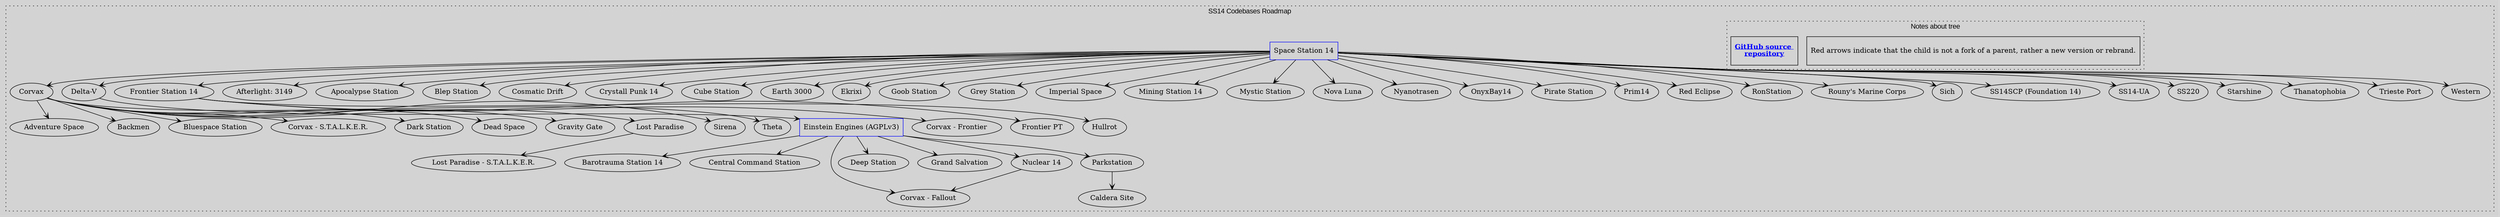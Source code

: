 digraph G {
	/// Attributes ///
	color    = "black"
	fontname = "Arial"
	fontsize = 14
	ratio    = "auto" //size = "30, 30"
	rankdir  = "LB"
	bgcolor  = lightgray
	//splines  = false

	graph [
		compound = true
	]
	edge [
		arrowhead = vee,
		arrowtail = vee,
		splines = curved
	]

	//
	subgraph "cluster Map"
	{
		//
		subgraph "cluster_note"
		{
			/// Attributes ///
			label    = "Notes about tree"
			style    = "dotted"
			rankdir  = "LB"
			compound = false
			rank     = same
			//pos      = "10,10!"

			node [
				shape    = rectangle,
				fontsize = 14,
				//width    = 3.5
				//height   = .08
				minlen = 1
			]
			edge [
				constraint = false
			]

			/// Nodes ///
			note1 [
				label  = "Red arrows indicate that the child is not a fork of a parent, rather a new version or rebrand.\l",
				width  = 4.5,
				height = .8
			]
			note2 [
				shape    = record,
				fontcolor = "blue"
				decorate=true
				label  = <<b><u>GitHub source <br/>repository</u></b>>,
				URL    = "https://github.com/Noliuss/SS14-Codebases",
				width  = 1.4,
				height = .8
			]
			//dummy_helper1 [style = "invis", width = 3]

			/// Edges ///
			//note1 -> note2 [style = "invis", constraint = false, dir = left] //, taillabel = "tail", lhead=cluster_0, constraint=false]
			//node [shape=record, height=.08, fontsize=11, width=3.5]
			//note1 -> dummy_helper1 [style = "invis"] //, taillabel = "tail", lhead=cluster_0, constraint=false]

		}

		/// Attributes ///
		label    = "SS14 Codebases Roadmap"
		labelloc = "top"
		style    = "dotted"
		//rankdir = "TB"
		//edge [constraint = true]

		/// Nodes ///
		"Space Station 14" [shape = rectangle, color = blue] // added by: noliuss
		"Einstein Engines (AGPLv3)" [shape = rectangle, color = blue] // added by: noliuss

		/// Edges ///
		// Use [color = red] to make arrow red
		"Corvax"                     -> "Adventure Space"                // added by: noliuss
		"Corvax"                     -> "Backmen"                        // added by: noliuss
		"Corvax"                     -> "Bluespace Station"              // added by: noliuss
		"Corvax"                     -> "Corvax - S.T.A.L.K.E.R."        // added by: noliuss
		"Corvax"                     -> "Dark Station"                   // added by: noliuss
		"Corvax"                     -> "Dead Space"                     // added by: noliuss
		"Corvax"                     -> "Gravity Gate"                   // added by: noliuss
		"Corvax"                     -> "Lost Paradise"                  // added by: noliuss
		"Corvax"                     -> "Sirena"                         // added by: noliuss
		"Corvax"                     -> "Theta"                          // added by: noliuss

		"Delta-V"                    -> "Einstein Engines (AGPLv3)"      // added by: noliuss

		"Einstein Engines (AGPLv3)"  -> "Barotrauma Station 14"          // added by: noliuss
		"Einstein Engines (AGPLv3)"  -> "Central Command Station"        // added by: noliuss
		"Einstein Engines (AGPLv3)"  -> "Corvax - Fallout"               // added by: noliuss
		"Einstein Engines (AGPLv3)"  -> "Deep Station"                   // added by: noliuss
		"Einstein Engines (AGPLv3)"  -> "Grand Salvation"                // added by: noliuss
		"Einstein Engines (AGPLv3)"  -> "Nuclear 14"                     // added by: noliuss
		"Einstein Engines (AGPLv3)"  -> "Parkstation"                    // added by: noliuss

		"Frontier Station 14"        -> "Corvax - Frontier"              // added by: noliuss
		"Frontier Station 14"        -> "Frontier PT"                    // added by: noliuss
		"Frontier Station 14"        -> "Hullrot"                        // added by: noliuss

		"Lost Paradise"              -> "Lost Paradise - S.T.A.L.K.E.R." // added by: noliuss

		"Nuclear 14"                 -> "Corvax - Fallout"               // added by: noliuss

		"Parkstation"                -> "Caldera Site"                   // added by: noliuss

		"Space Station 14"           -> "Afterlight: 3149"               // added by: noliuss
		"Space Station 14"           -> "Apocalypse Station"             // added by: noliuss
		"Space Station 14"           -> "Blep Station"                   // added by: noliuss
		"Space Station 14"           -> "Cosmatic Drift"                 // added by: noliuss
		"Space Station 14"           -> "Corvax"                         // added by: noliuss
		"Space Station 14"           -> "Crystall Punk 14"               // added by: noliuss
		"Space Station 14"           -> "Cube Station"                   // added by: noliuss
		"Space Station 14"           -> "Delta-V"                        // added by: noliuss
		"Space Station 14"           -> "Earth 3000"                     // added by: noliuss
		"Space Station 14"           -> "Ekrixi"                         // added by: noliuss
		"Space Station 14"           -> "Frontier Station 14"            // added by: noliuss
		"Space Station 14"           -> "Goob Station"                   // added by: noliuss
		"Space Station 14"           -> "Grey Station"                   // added by: noliuss
		"Space Station 14"           -> "Imperial Space"                 // added by: noliuss
		"Space Station 14"           -> "Mining Station 14"              // added by: noliuss
		"Space Station 14"           -> "Mystic Station"                 // added by: noliuss
		"Space Station 14"           -> "Nova Luna"                      // added by: noliuss
		"Space Station 14"           -> "Nyanotrasen"                    // added by: noliuss
		"Space Station 14"           -> "OnyxBay14"                      // added by: noliuss
		"Space Station 14"           -> "Pirate Station"                 // added by: noliuss
		"Space Station 14"           -> "Prim14"                         // added by: noliuss
		"Space Station 14"           -> "Red Eclipse"                    // added by: noliuss
		"Space Station 14"           -> "RonStation"                     // added by: noliuss
		"Space Station 14"           -> "Rouny's Marine Corps"           // added by: noliuss
		"Space Station 14"           -> "Sich"                           // added by: noliuss
		"Space Station 14"           -> "SS14SCP (Foundation 14)"        // added by: noliuss
		"Space Station 14"           -> "SS14-UA"                        // added by: noliuss
		"Space Station 14"           -> "SS220"                          // added by: noliuss
		"Space Station 14"           -> "Starshine"                      // added by: noliuss
		"Space Station 14"           -> "Thanatophobia"                  // added by: noliuss
		"Space Station 14"           -> "Trieste Port"                   // added by: noliuss
		"Space Station 14"           -> "Western"                        // added by: noliuss

	}
}
